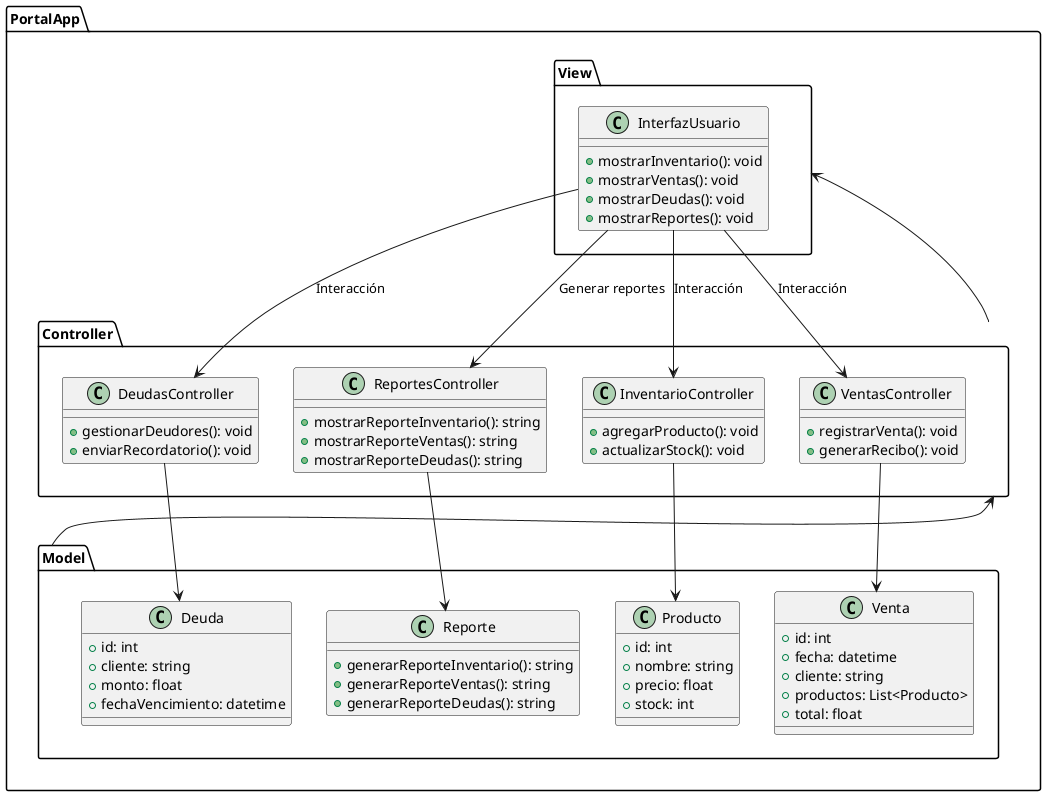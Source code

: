 @startuml
package "PortalApp" {

    package "Model" {
        class Producto {
            +id: int
            +nombre: string
            +precio: float
            +stock: int
        }

        class Venta {
            +id: int
            +fecha: datetime
            +cliente: string
            +productos: List<Producto>
            +total: float
        }

        class Deuda {
            +id: int
            +cliente: string
            +monto: float
            +fechaVencimiento: datetime
        }

        class Reporte {
            +generarReporteInventario(): string
            +generarReporteVentas(): string
            +generarReporteDeudas(): string
        }
    }

    package "View" {
        class InterfazUsuario {
            +mostrarInventario(): void
            +mostrarVentas(): void
            +mostrarDeudas(): void
            +mostrarReportes(): void
        }
    }

    package "Controller" {
        class InventarioController {
            +agregarProducto(): void
            +actualizarStock(): void
        }

        class VentasController {
            +registrarVenta(): void
            +generarRecibo(): void
        }

        class DeudasController {
            +gestionarDeudores(): void
            +enviarRecordatorio(): void
        }

        class ReportesController {
            +mostrarReporteInventario(): string
            +mostrarReporteVentas(): string
            +mostrarReporteDeudas(): string
        }
    }

    Model --> Controller
    Controller --> View

    InventarioController --> Producto
    VentasController --> Venta
    DeudasController --> Deuda
    ReportesController --> Reporte

    InterfazUsuario --> InventarioController : "Interacción"
    InterfazUsuario --> VentasController : "Interacción"
    InterfazUsuario --> DeudasController : "Interacción"
    InterfazUsuario --> ReportesController : "Generar reportes"
}
@enduml
